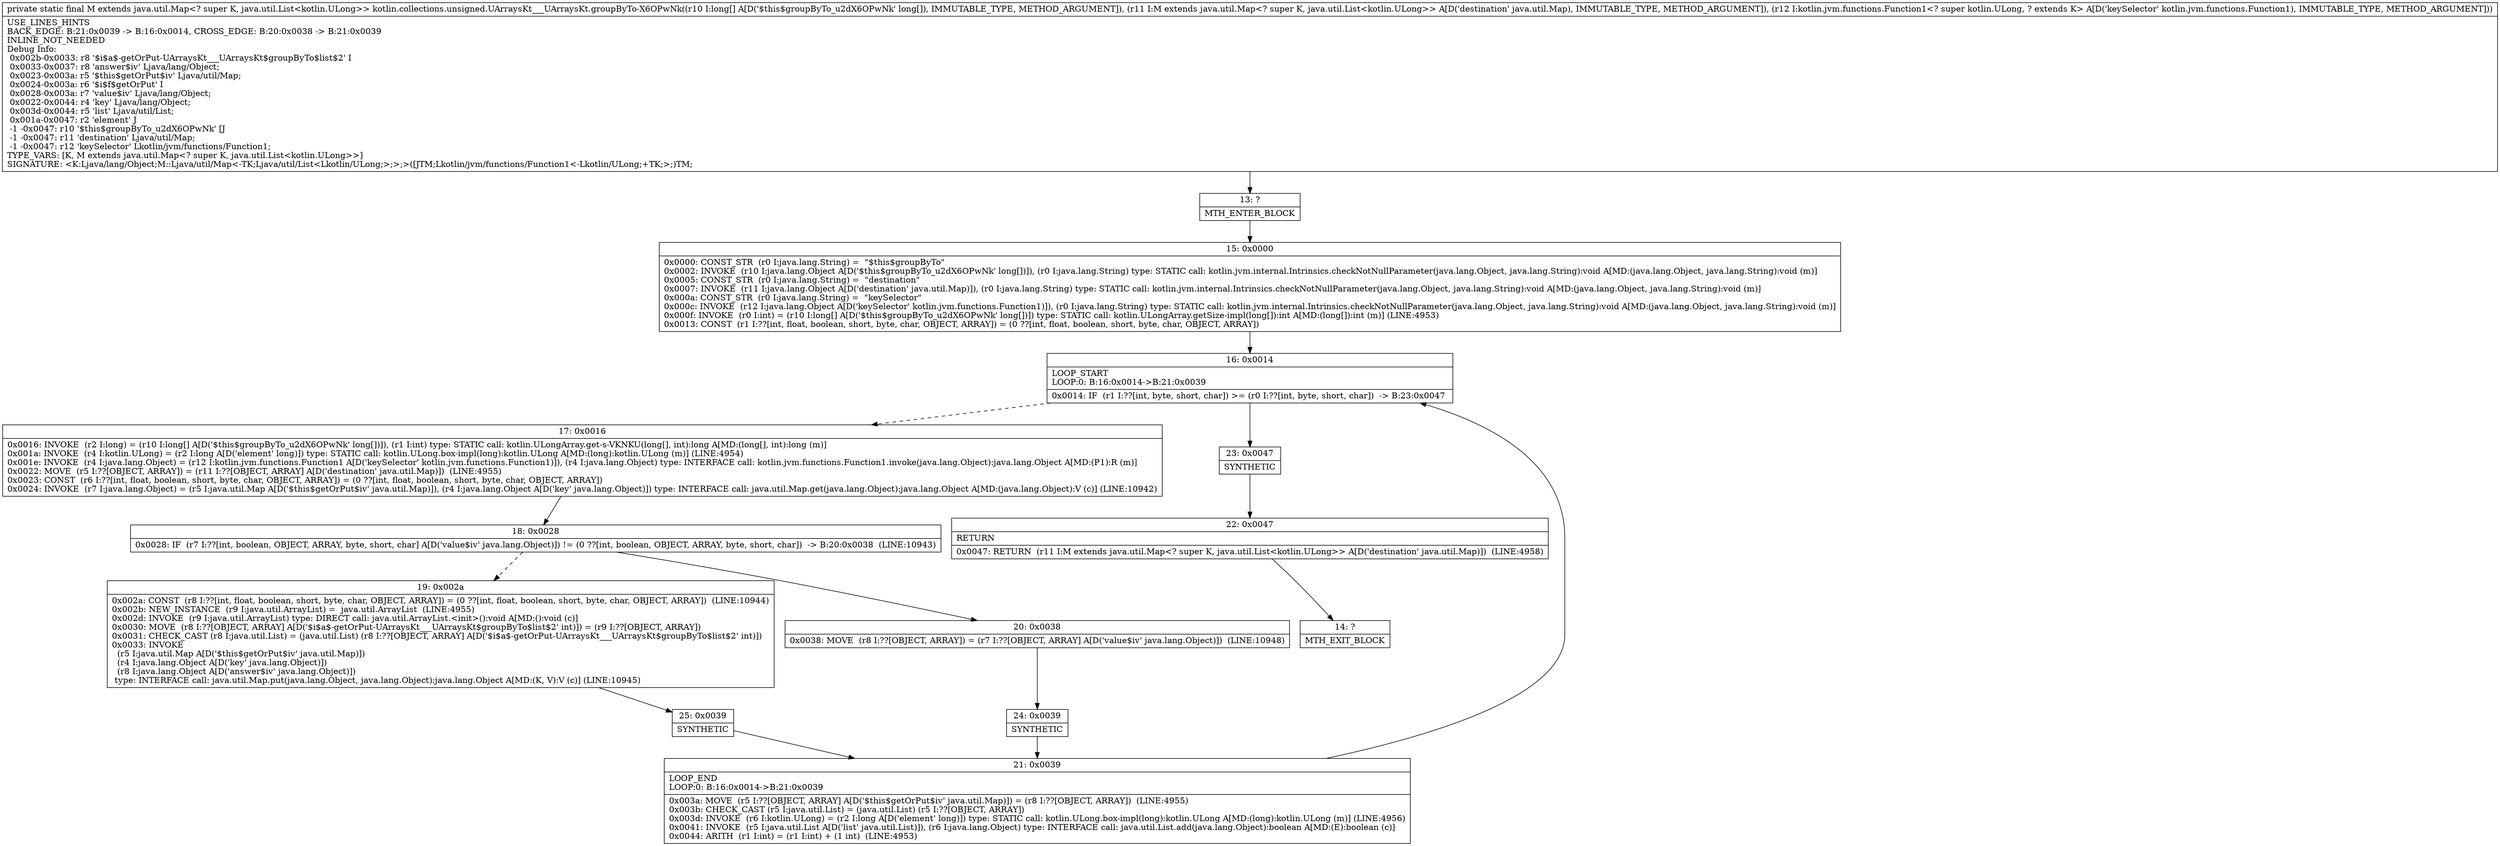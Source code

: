 digraph "CFG forkotlin.collections.unsigned.UArraysKt___UArraysKt.groupByTo\-X6OPwNk([JLjava\/util\/Map;Lkotlin\/jvm\/functions\/Function1;)Ljava\/util\/Map;" {
Node_13 [shape=record,label="{13\:\ ?|MTH_ENTER_BLOCK\l}"];
Node_15 [shape=record,label="{15\:\ 0x0000|0x0000: CONST_STR  (r0 I:java.lang.String) =  \"$this$groupByTo\" \l0x0002: INVOKE  (r10 I:java.lang.Object A[D('$this$groupByTo_u2dX6OPwNk' long[])]), (r0 I:java.lang.String) type: STATIC call: kotlin.jvm.internal.Intrinsics.checkNotNullParameter(java.lang.Object, java.lang.String):void A[MD:(java.lang.Object, java.lang.String):void (m)]\l0x0005: CONST_STR  (r0 I:java.lang.String) =  \"destination\" \l0x0007: INVOKE  (r11 I:java.lang.Object A[D('destination' java.util.Map)]), (r0 I:java.lang.String) type: STATIC call: kotlin.jvm.internal.Intrinsics.checkNotNullParameter(java.lang.Object, java.lang.String):void A[MD:(java.lang.Object, java.lang.String):void (m)]\l0x000a: CONST_STR  (r0 I:java.lang.String) =  \"keySelector\" \l0x000c: INVOKE  (r12 I:java.lang.Object A[D('keySelector' kotlin.jvm.functions.Function1)]), (r0 I:java.lang.String) type: STATIC call: kotlin.jvm.internal.Intrinsics.checkNotNullParameter(java.lang.Object, java.lang.String):void A[MD:(java.lang.Object, java.lang.String):void (m)]\l0x000f: INVOKE  (r0 I:int) = (r10 I:long[] A[D('$this$groupByTo_u2dX6OPwNk' long[])]) type: STATIC call: kotlin.ULongArray.getSize\-impl(long[]):int A[MD:(long[]):int (m)] (LINE:4953)\l0x0013: CONST  (r1 I:??[int, float, boolean, short, byte, char, OBJECT, ARRAY]) = (0 ??[int, float, boolean, short, byte, char, OBJECT, ARRAY]) \l}"];
Node_16 [shape=record,label="{16\:\ 0x0014|LOOP_START\lLOOP:0: B:16:0x0014\-\>B:21:0x0039\l|0x0014: IF  (r1 I:??[int, byte, short, char]) \>= (r0 I:??[int, byte, short, char])  \-\> B:23:0x0047 \l}"];
Node_17 [shape=record,label="{17\:\ 0x0016|0x0016: INVOKE  (r2 I:long) = (r10 I:long[] A[D('$this$groupByTo_u2dX6OPwNk' long[])]), (r1 I:int) type: STATIC call: kotlin.ULongArray.get\-s\-VKNKU(long[], int):long A[MD:(long[], int):long (m)]\l0x001a: INVOKE  (r4 I:kotlin.ULong) = (r2 I:long A[D('element' long)]) type: STATIC call: kotlin.ULong.box\-impl(long):kotlin.ULong A[MD:(long):kotlin.ULong (m)] (LINE:4954)\l0x001e: INVOKE  (r4 I:java.lang.Object) = (r12 I:kotlin.jvm.functions.Function1 A[D('keySelector' kotlin.jvm.functions.Function1)]), (r4 I:java.lang.Object) type: INTERFACE call: kotlin.jvm.functions.Function1.invoke(java.lang.Object):java.lang.Object A[MD:(P1):R (m)]\l0x0022: MOVE  (r5 I:??[OBJECT, ARRAY]) = (r11 I:??[OBJECT, ARRAY] A[D('destination' java.util.Map)])  (LINE:4955)\l0x0023: CONST  (r6 I:??[int, float, boolean, short, byte, char, OBJECT, ARRAY]) = (0 ??[int, float, boolean, short, byte, char, OBJECT, ARRAY]) \l0x0024: INVOKE  (r7 I:java.lang.Object) = (r5 I:java.util.Map A[D('$this$getOrPut$iv' java.util.Map)]), (r4 I:java.lang.Object A[D('key' java.lang.Object)]) type: INTERFACE call: java.util.Map.get(java.lang.Object):java.lang.Object A[MD:(java.lang.Object):V (c)] (LINE:10942)\l}"];
Node_18 [shape=record,label="{18\:\ 0x0028|0x0028: IF  (r7 I:??[int, boolean, OBJECT, ARRAY, byte, short, char] A[D('value$iv' java.lang.Object)]) != (0 ??[int, boolean, OBJECT, ARRAY, byte, short, char])  \-\> B:20:0x0038  (LINE:10943)\l}"];
Node_19 [shape=record,label="{19\:\ 0x002a|0x002a: CONST  (r8 I:??[int, float, boolean, short, byte, char, OBJECT, ARRAY]) = (0 ??[int, float, boolean, short, byte, char, OBJECT, ARRAY])  (LINE:10944)\l0x002b: NEW_INSTANCE  (r9 I:java.util.ArrayList) =  java.util.ArrayList  (LINE:4955)\l0x002d: INVOKE  (r9 I:java.util.ArrayList) type: DIRECT call: java.util.ArrayList.\<init\>():void A[MD:():void (c)]\l0x0030: MOVE  (r8 I:??[OBJECT, ARRAY] A[D('$i$a$\-getOrPut\-UArraysKt___UArraysKt$groupByTo$list$2' int)]) = (r9 I:??[OBJECT, ARRAY]) \l0x0031: CHECK_CAST (r8 I:java.util.List) = (java.util.List) (r8 I:??[OBJECT, ARRAY] A[D('$i$a$\-getOrPut\-UArraysKt___UArraysKt$groupByTo$list$2' int)]) \l0x0033: INVOKE  \l  (r5 I:java.util.Map A[D('$this$getOrPut$iv' java.util.Map)])\l  (r4 I:java.lang.Object A[D('key' java.lang.Object)])\l  (r8 I:java.lang.Object A[D('answer$iv' java.lang.Object)])\l type: INTERFACE call: java.util.Map.put(java.lang.Object, java.lang.Object):java.lang.Object A[MD:(K, V):V (c)] (LINE:10945)\l}"];
Node_25 [shape=record,label="{25\:\ 0x0039|SYNTHETIC\l}"];
Node_21 [shape=record,label="{21\:\ 0x0039|LOOP_END\lLOOP:0: B:16:0x0014\-\>B:21:0x0039\l|0x003a: MOVE  (r5 I:??[OBJECT, ARRAY] A[D('$this$getOrPut$iv' java.util.Map)]) = (r8 I:??[OBJECT, ARRAY])  (LINE:4955)\l0x003b: CHECK_CAST (r5 I:java.util.List) = (java.util.List) (r5 I:??[OBJECT, ARRAY]) \l0x003d: INVOKE  (r6 I:kotlin.ULong) = (r2 I:long A[D('element' long)]) type: STATIC call: kotlin.ULong.box\-impl(long):kotlin.ULong A[MD:(long):kotlin.ULong (m)] (LINE:4956)\l0x0041: INVOKE  (r5 I:java.util.List A[D('list' java.util.List)]), (r6 I:java.lang.Object) type: INTERFACE call: java.util.List.add(java.lang.Object):boolean A[MD:(E):boolean (c)]\l0x0044: ARITH  (r1 I:int) = (r1 I:int) + (1 int)  (LINE:4953)\l}"];
Node_20 [shape=record,label="{20\:\ 0x0038|0x0038: MOVE  (r8 I:??[OBJECT, ARRAY]) = (r7 I:??[OBJECT, ARRAY] A[D('value$iv' java.lang.Object)])  (LINE:10948)\l}"];
Node_24 [shape=record,label="{24\:\ 0x0039|SYNTHETIC\l}"];
Node_23 [shape=record,label="{23\:\ 0x0047|SYNTHETIC\l}"];
Node_22 [shape=record,label="{22\:\ 0x0047|RETURN\l|0x0047: RETURN  (r11 I:M extends java.util.Map\<? super K, java.util.List\<kotlin.ULong\>\> A[D('destination' java.util.Map)])  (LINE:4958)\l}"];
Node_14 [shape=record,label="{14\:\ ?|MTH_EXIT_BLOCK\l}"];
MethodNode[shape=record,label="{private static final M extends java.util.Map\<? super K, java.util.List\<kotlin.ULong\>\> kotlin.collections.unsigned.UArraysKt___UArraysKt.groupByTo\-X6OPwNk((r10 I:long[] A[D('$this$groupByTo_u2dX6OPwNk' long[]), IMMUTABLE_TYPE, METHOD_ARGUMENT]), (r11 I:M extends java.util.Map\<? super K, java.util.List\<kotlin.ULong\>\> A[D('destination' java.util.Map), IMMUTABLE_TYPE, METHOD_ARGUMENT]), (r12 I:kotlin.jvm.functions.Function1\<? super kotlin.ULong, ? extends K\> A[D('keySelector' kotlin.jvm.functions.Function1), IMMUTABLE_TYPE, METHOD_ARGUMENT]))  | USE_LINES_HINTS\lBACK_EDGE: B:21:0x0039 \-\> B:16:0x0014, CROSS_EDGE: B:20:0x0038 \-\> B:21:0x0039\lINLINE_NOT_NEEDED\lDebug Info:\l  0x002b\-0x0033: r8 '$i$a$\-getOrPut\-UArraysKt___UArraysKt$groupByTo$list$2' I\l  0x0033\-0x0037: r8 'answer$iv' Ljava\/lang\/Object;\l  0x0023\-0x003a: r5 '$this$getOrPut$iv' Ljava\/util\/Map;\l  0x0024\-0x003a: r6 '$i$f$getOrPut' I\l  0x0028\-0x003a: r7 'value$iv' Ljava\/lang\/Object;\l  0x0022\-0x0044: r4 'key' Ljava\/lang\/Object;\l  0x003d\-0x0044: r5 'list' Ljava\/util\/List;\l  0x001a\-0x0047: r2 'element' J\l  \-1 \-0x0047: r10 '$this$groupByTo_u2dX6OPwNk' [J\l  \-1 \-0x0047: r11 'destination' Ljava\/util\/Map;\l  \-1 \-0x0047: r12 'keySelector' Lkotlin\/jvm\/functions\/Function1;\lTYPE_VARS: [K, M extends java.util.Map\<? super K, java.util.List\<kotlin.ULong\>\>]\lSIGNATURE: \<K:Ljava\/lang\/Object;M::Ljava\/util\/Map\<\-TK;Ljava\/util\/List\<Lkotlin\/ULong;\>;\>;\>([JTM;Lkotlin\/jvm\/functions\/Function1\<\-Lkotlin\/ULong;+TK;\>;)TM;\l}"];
MethodNode -> Node_13;Node_13 -> Node_15;
Node_15 -> Node_16;
Node_16 -> Node_17[style=dashed];
Node_16 -> Node_23;
Node_17 -> Node_18;
Node_18 -> Node_19[style=dashed];
Node_18 -> Node_20;
Node_19 -> Node_25;
Node_25 -> Node_21;
Node_21 -> Node_16;
Node_20 -> Node_24;
Node_24 -> Node_21;
Node_23 -> Node_22;
Node_22 -> Node_14;
}

